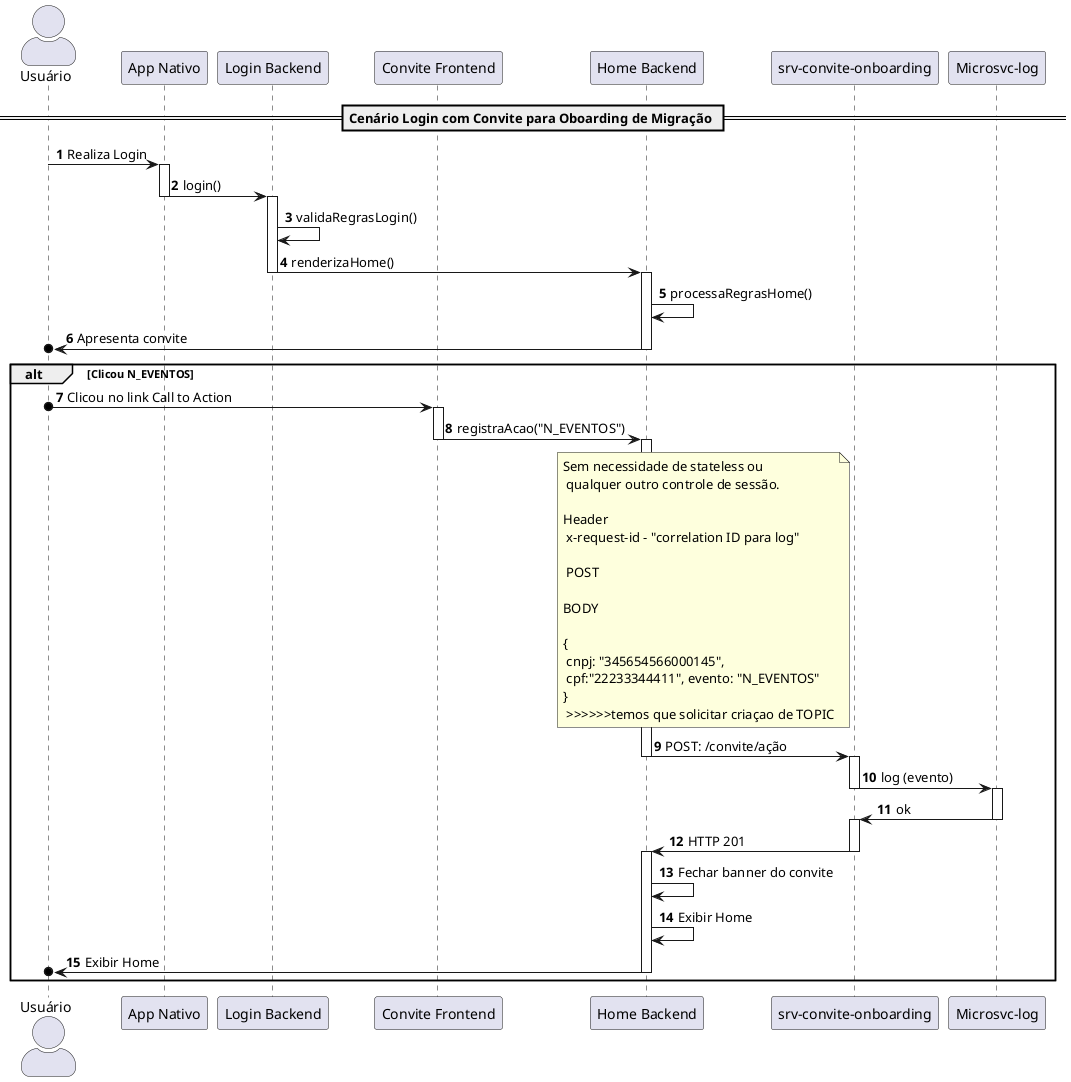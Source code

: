 @startuml
autonumber

== Cenário Login com Convite para Oboarding de Migração ==

skinparam actorStyle awesome
actor Usuário

participant "App Nativo"
participant "Login Backend"
participant "Convite Frontend"
participant "Home Backend"
participant "srv-convite-onboarding"
participant "Microsvc-log"


Usuário  -> "App Nativo": Realiza Login
activate "App Nativo"

"App Nativo" -> "Login Backend": login()
deactivate "App Nativo"
activate "Login Backend"

"Login Backend" -> "Login Backend": validaRegrasLogin()

"Login Backend" -> "Home Backend": renderizaHome()
deactivate "Login Backend"
activate "Home Backend"

"Home Backend" -> "Home Backend": processaRegrasHome()

"Home Backend" ->o "Usuário": Apresenta convite
deactivate "Home Backend"



alt Clicou N_EVENTOS

Usuário  o-> "Convite Frontend": Clicou no link Call to Action
activate "Convite Frontend"

"Convite Frontend" -> "Home Backend": registraAcao("N_EVENTOS")
deactivate "Convite Frontend"
activate "Home Backend"

note left of "srv-convite-onboarding": Sem necessidade de stateless ou \n qualquer outro controle de sessão. \n \nHeader \n x-request-id - "correlation ID para log" \n  \n POST \n\nBODY \n \n{\n cnpj: "345654566000145", \n cpf:"22233344411", evento: "N_EVENTOS" \n} \n >>>>>>temos que solicitar criaçao de TOPIC


"Home Backend" -> "srv-convite-onboarding": POST: /convite/ação
deactivate "Home Backend"
activate "srv-convite-onboarding"

"srv-convite-onboarding" -> "Microsvc-log": log (evento)
deactivate "srv-convite-onboarding"
activate "Microsvc-log"

"Microsvc-log" -> "srv-convite-onboarding": ok
deactivate "Microsvc-log"
activate "srv-convite-onboarding"

"srv-convite-onboarding" -> "Home Backend": HTTP 201
deactivate "srv-convite-onboarding"
activate "Home Backend"

"Home Backend" -> "Home Backend": Fechar banner do convite

"Home Backend" -> "Home Backend": Exibir Home

"Home Backend" ->o Usuário: Exibir Home
deactivate "Home Backend"



end



@enduml